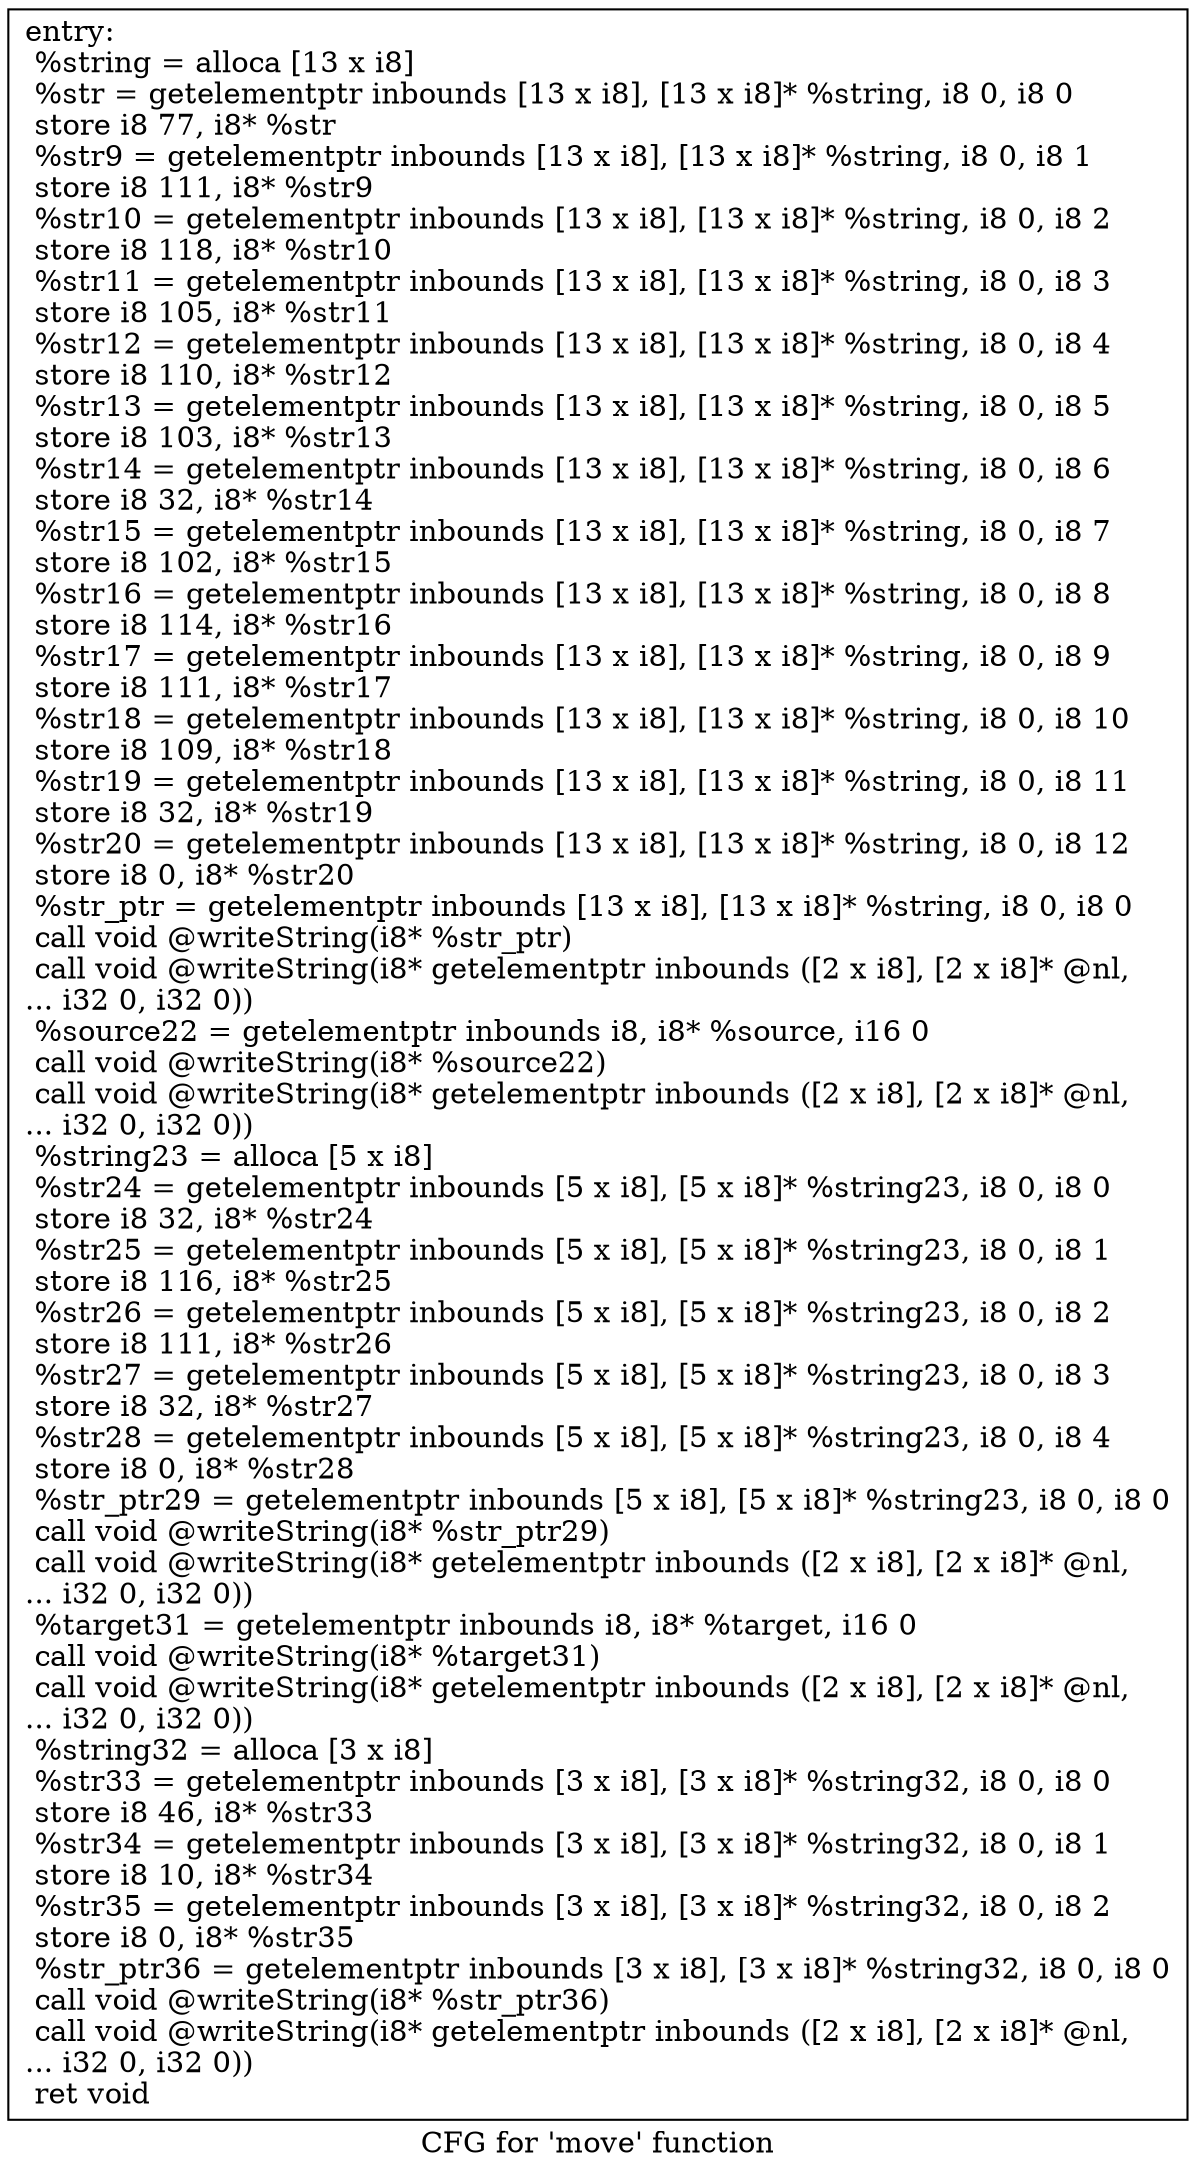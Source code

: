 digraph "CFG for 'move' function" {
	label="CFG for 'move' function";

	Node0x1635d40 [shape=record,label="{entry:\l  %string = alloca [13 x i8]\l  %str = getelementptr inbounds [13 x i8], [13 x i8]* %string, i8 0, i8 0\l  store i8 77, i8* %str\l  %str9 = getelementptr inbounds [13 x i8], [13 x i8]* %string, i8 0, i8 1\l  store i8 111, i8* %str9\l  %str10 = getelementptr inbounds [13 x i8], [13 x i8]* %string, i8 0, i8 2\l  store i8 118, i8* %str10\l  %str11 = getelementptr inbounds [13 x i8], [13 x i8]* %string, i8 0, i8 3\l  store i8 105, i8* %str11\l  %str12 = getelementptr inbounds [13 x i8], [13 x i8]* %string, i8 0, i8 4\l  store i8 110, i8* %str12\l  %str13 = getelementptr inbounds [13 x i8], [13 x i8]* %string, i8 0, i8 5\l  store i8 103, i8* %str13\l  %str14 = getelementptr inbounds [13 x i8], [13 x i8]* %string, i8 0, i8 6\l  store i8 32, i8* %str14\l  %str15 = getelementptr inbounds [13 x i8], [13 x i8]* %string, i8 0, i8 7\l  store i8 102, i8* %str15\l  %str16 = getelementptr inbounds [13 x i8], [13 x i8]* %string, i8 0, i8 8\l  store i8 114, i8* %str16\l  %str17 = getelementptr inbounds [13 x i8], [13 x i8]* %string, i8 0, i8 9\l  store i8 111, i8* %str17\l  %str18 = getelementptr inbounds [13 x i8], [13 x i8]* %string, i8 0, i8 10\l  store i8 109, i8* %str18\l  %str19 = getelementptr inbounds [13 x i8], [13 x i8]* %string, i8 0, i8 11\l  store i8 32, i8* %str19\l  %str20 = getelementptr inbounds [13 x i8], [13 x i8]* %string, i8 0, i8 12\l  store i8 0, i8* %str20\l  %str_ptr = getelementptr inbounds [13 x i8], [13 x i8]* %string, i8 0, i8 0\l  call void @writeString(i8* %str_ptr)\l  call void @writeString(i8* getelementptr inbounds ([2 x i8], [2 x i8]* @nl,\l... i32 0, i32 0))\l  %source22 = getelementptr inbounds i8, i8* %source, i16 0\l  call void @writeString(i8* %source22)\l  call void @writeString(i8* getelementptr inbounds ([2 x i8], [2 x i8]* @nl,\l... i32 0, i32 0))\l  %string23 = alloca [5 x i8]\l  %str24 = getelementptr inbounds [5 x i8], [5 x i8]* %string23, i8 0, i8 0\l  store i8 32, i8* %str24\l  %str25 = getelementptr inbounds [5 x i8], [5 x i8]* %string23, i8 0, i8 1\l  store i8 116, i8* %str25\l  %str26 = getelementptr inbounds [5 x i8], [5 x i8]* %string23, i8 0, i8 2\l  store i8 111, i8* %str26\l  %str27 = getelementptr inbounds [5 x i8], [5 x i8]* %string23, i8 0, i8 3\l  store i8 32, i8* %str27\l  %str28 = getelementptr inbounds [5 x i8], [5 x i8]* %string23, i8 0, i8 4\l  store i8 0, i8* %str28\l  %str_ptr29 = getelementptr inbounds [5 x i8], [5 x i8]* %string23, i8 0, i8 0\l  call void @writeString(i8* %str_ptr29)\l  call void @writeString(i8* getelementptr inbounds ([2 x i8], [2 x i8]* @nl,\l... i32 0, i32 0))\l  %target31 = getelementptr inbounds i8, i8* %target, i16 0\l  call void @writeString(i8* %target31)\l  call void @writeString(i8* getelementptr inbounds ([2 x i8], [2 x i8]* @nl,\l... i32 0, i32 0))\l  %string32 = alloca [3 x i8]\l  %str33 = getelementptr inbounds [3 x i8], [3 x i8]* %string32, i8 0, i8 0\l  store i8 46, i8* %str33\l  %str34 = getelementptr inbounds [3 x i8], [3 x i8]* %string32, i8 0, i8 1\l  store i8 10, i8* %str34\l  %str35 = getelementptr inbounds [3 x i8], [3 x i8]* %string32, i8 0, i8 2\l  store i8 0, i8* %str35\l  %str_ptr36 = getelementptr inbounds [3 x i8], [3 x i8]* %string32, i8 0, i8 0\l  call void @writeString(i8* %str_ptr36)\l  call void @writeString(i8* getelementptr inbounds ([2 x i8], [2 x i8]* @nl,\l... i32 0, i32 0))\l  ret void\l}"];
}
